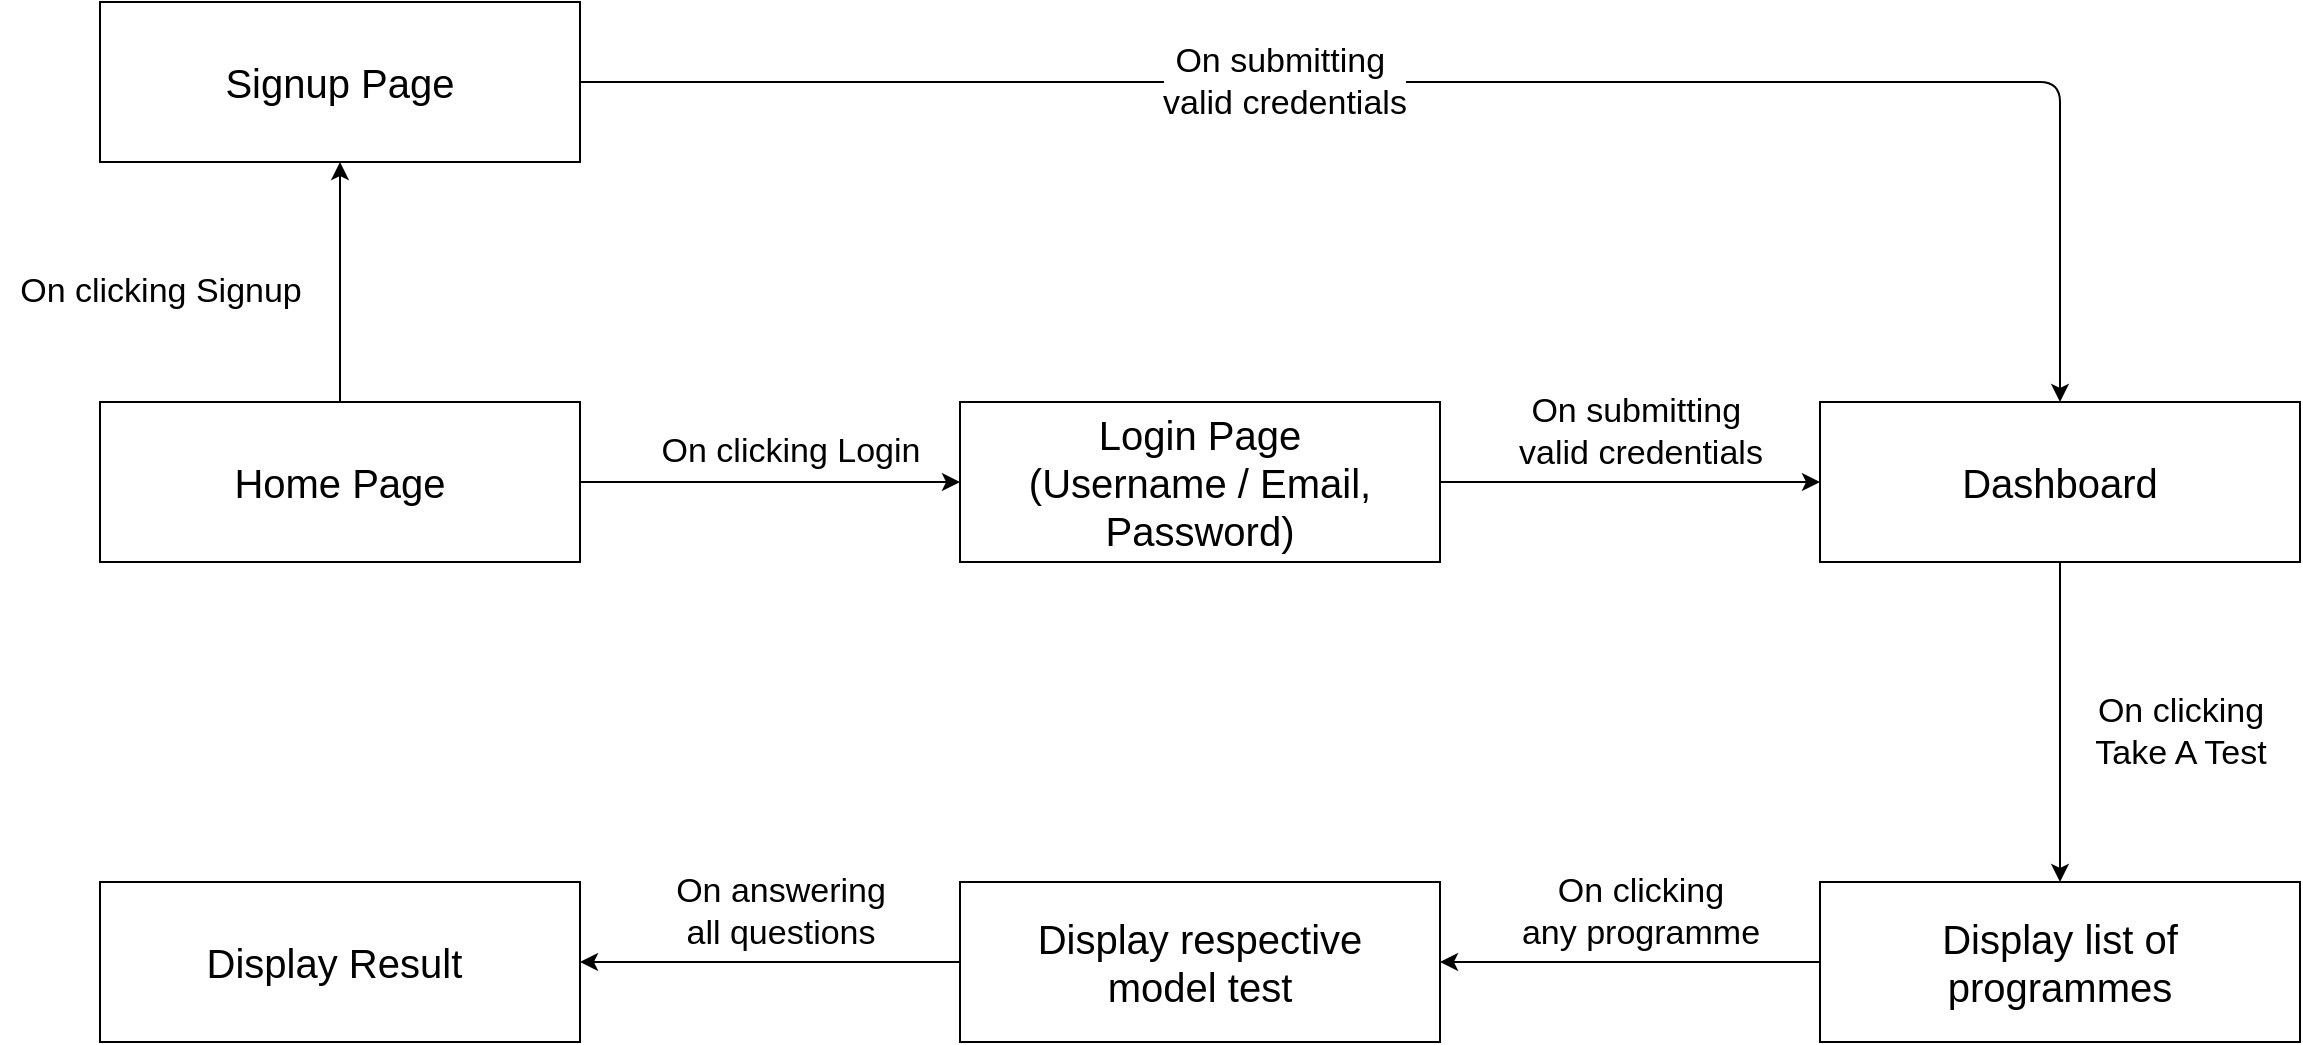 <mxfile version="22.0.2" type="device">
  <diagram name="Page-1" id="notwBj3WDKAcFI2QbNlq">
    <mxGraphModel dx="1840" dy="1247" grid="1" gridSize="10" guides="1" tooltips="1" connect="1" arrows="1" fold="1" page="0" pageScale="1" pageWidth="850" pageHeight="1100" math="0" shadow="0">
      <root>
        <mxCell id="0" />
        <mxCell id="1" parent="0" />
        <mxCell id="FHwATyVVEZQmrkURlo1E-2" value="&lt;font style=&quot;font-size: 20px;&quot;&gt;Login Page&lt;br&gt;(Username / Email, Password)&lt;br&gt;&lt;/font&gt;" style="rounded=0;whiteSpace=wrap;html=1;" parent="1" vertex="1">
          <mxGeometry x="440" y="120" width="240" height="80" as="geometry" />
        </mxCell>
        <mxCell id="FHwATyVVEZQmrkURlo1E-3" value="" style="endArrow=classic;html=1;rounded=0;exitX=1;exitY=0.5;exitDx=0;exitDy=0;entryX=0;entryY=0.5;entryDx=0;entryDy=0;" parent="1" source="FHwATyVVEZQmrkURlo1E-18" target="FHwATyVVEZQmrkURlo1E-2" edge="1">
          <mxGeometry width="50" height="50" relative="1" as="geometry">
            <mxPoint x="250" y="160" as="sourcePoint" />
            <mxPoint x="450" y="240" as="targetPoint" />
          </mxGeometry>
        </mxCell>
        <mxCell id="FHwATyVVEZQmrkURlo1E-4" value="&lt;font style=&quot;font-size: 17px;&quot;&gt;On clicking Login&lt;/font&gt;" style="text;html=1;align=center;verticalAlign=middle;resizable=0;points=[];autosize=1;strokeColor=none;fillColor=none;" parent="1" vertex="1">
          <mxGeometry x="280" y="130" width="150" height="30" as="geometry" />
        </mxCell>
        <mxCell id="FHwATyVVEZQmrkURlo1E-7" value="" style="endArrow=classic;html=1;rounded=0;exitX=1;exitY=0.5;exitDx=0;exitDy=0;entryX=0;entryY=0.5;entryDx=0;entryDy=0;" parent="1" source="FHwATyVVEZQmrkURlo1E-2" target="FHwATyVVEZQmrkURlo1E-8" edge="1">
          <mxGeometry width="50" height="50" relative="1" as="geometry">
            <mxPoint x="680" y="160" as="sourcePoint" />
            <mxPoint x="870" y="160" as="targetPoint" />
          </mxGeometry>
        </mxCell>
        <mxCell id="FHwATyVVEZQmrkURlo1E-8" value="&lt;font style=&quot;font-size: 20px;&quot;&gt;Dashboard&lt;br&gt;&lt;/font&gt;" style="rounded=0;whiteSpace=wrap;html=1;" parent="1" vertex="1">
          <mxGeometry x="870" y="120" width="240" height="80" as="geometry" />
        </mxCell>
        <mxCell id="FHwATyVVEZQmrkURlo1E-9" value="&lt;font style=&quot;font-size: 17px;&quot;&gt;On submitting&amp;nbsp;&lt;br&gt;valid credentials&lt;br&gt;&lt;/font&gt;" style="text;html=1;align=center;verticalAlign=middle;resizable=0;points=[];autosize=1;strokeColor=none;fillColor=none;" parent="1" vertex="1">
          <mxGeometry x="710" y="110" width="140" height="50" as="geometry" />
        </mxCell>
        <mxCell id="FHwATyVVEZQmrkURlo1E-11" value="" style="endArrow=classic;html=1;rounded=0;exitX=0.5;exitY=1;exitDx=0;exitDy=0;entryX=0.5;entryY=0;entryDx=0;entryDy=0;" parent="1" source="FHwATyVVEZQmrkURlo1E-8" target="FHwATyVVEZQmrkURlo1E-12" edge="1">
          <mxGeometry width="50" height="50" relative="1" as="geometry">
            <mxPoint x="800" y="370" as="sourcePoint" />
            <mxPoint x="990" y="360" as="targetPoint" />
          </mxGeometry>
        </mxCell>
        <mxCell id="FHwATyVVEZQmrkURlo1E-12" value="&lt;font style=&quot;font-size: 20px;&quot;&gt;Display list of&lt;br&gt;programmes&lt;br&gt;&lt;/font&gt;" style="rounded=0;whiteSpace=wrap;html=1;" parent="1" vertex="1">
          <mxGeometry x="870" y="360" width="240" height="80" as="geometry" />
        </mxCell>
        <mxCell id="FHwATyVVEZQmrkURlo1E-13" value="&lt;font style=&quot;font-size: 17px;&quot;&gt;On clicking&lt;br&gt;Take A Test&lt;br&gt;&lt;/font&gt;" style="text;html=1;align=center;verticalAlign=middle;resizable=0;points=[];autosize=1;strokeColor=none;fillColor=none;" parent="1" vertex="1">
          <mxGeometry x="1000" y="260" width="100" height="50" as="geometry" />
        </mxCell>
        <mxCell id="FHwATyVVEZQmrkURlo1E-14" value="" style="endArrow=classic;html=1;rounded=0;exitX=0;exitY=0.5;exitDx=0;exitDy=0;entryX=1;entryY=0.5;entryDx=0;entryDy=0;" parent="1" source="FHwATyVVEZQmrkURlo1E-12" target="FHwATyVVEZQmrkURlo1E-16" edge="1">
          <mxGeometry width="50" height="50" relative="1" as="geometry">
            <mxPoint x="989.29" y="440" as="sourcePoint" />
            <mxPoint x="989" y="600" as="targetPoint" />
          </mxGeometry>
        </mxCell>
        <mxCell id="FHwATyVVEZQmrkURlo1E-16" value="&lt;font style=&quot;font-size: 20px;&quot;&gt;Display respective&lt;br&gt;model test&lt;br&gt;&lt;/font&gt;" style="rounded=0;whiteSpace=wrap;html=1;" parent="1" vertex="1">
          <mxGeometry x="440" y="360" width="240" height="80" as="geometry" />
        </mxCell>
        <mxCell id="FHwATyVVEZQmrkURlo1E-17" value="&lt;font style=&quot;font-size: 17px;&quot;&gt;On clicking&lt;br&gt;any programme&lt;br&gt;&lt;/font&gt;" style="text;html=1;align=center;verticalAlign=middle;resizable=0;points=[];autosize=1;strokeColor=none;fillColor=none;" parent="1" vertex="1">
          <mxGeometry x="710" y="350" width="140" height="50" as="geometry" />
        </mxCell>
        <mxCell id="FHwATyVVEZQmrkURlo1E-18" value="&lt;font style=&quot;font-size: 20px;&quot;&gt;Home Page&lt;br&gt;&lt;/font&gt;" style="rounded=0;whiteSpace=wrap;html=1;" parent="1" vertex="1">
          <mxGeometry x="10" y="120" width="240" height="80" as="geometry" />
        </mxCell>
        <mxCell id="FHwATyVVEZQmrkURlo1E-19" value="&lt;font style=&quot;font-size: 20px;&quot;&gt;Display Result&amp;nbsp;&lt;br&gt;&lt;/font&gt;" style="rounded=0;whiteSpace=wrap;html=1;" parent="1" vertex="1">
          <mxGeometry x="10" y="360" width="240" height="80" as="geometry" />
        </mxCell>
        <mxCell id="FHwATyVVEZQmrkURlo1E-20" value="" style="endArrow=classic;html=1;rounded=0;entryX=1;entryY=0.5;entryDx=0;entryDy=0;exitX=0;exitY=0.5;exitDx=0;exitDy=0;" parent="1" source="FHwATyVVEZQmrkURlo1E-16" target="FHwATyVVEZQmrkURlo1E-19" edge="1">
          <mxGeometry width="50" height="50" relative="1" as="geometry">
            <mxPoint x="990" y="680" as="sourcePoint" />
            <mxPoint x="989.58" y="820" as="targetPoint" />
          </mxGeometry>
        </mxCell>
        <mxCell id="FHwATyVVEZQmrkURlo1E-21" value="&lt;font style=&quot;font-size: 17px;&quot;&gt;On answering&lt;br&gt;all questions&lt;br&gt;&lt;/font&gt;" style="text;html=1;align=center;verticalAlign=middle;resizable=0;points=[];autosize=1;strokeColor=none;fillColor=none;" parent="1" vertex="1">
          <mxGeometry x="290" y="350" width="120" height="50" as="geometry" />
        </mxCell>
        <mxCell id="FHwATyVVEZQmrkURlo1E-22" value="" style="endArrow=classic;html=1;rounded=0;exitX=0.5;exitY=0;exitDx=0;exitDy=0;entryX=0.5;entryY=1;entryDx=0;entryDy=0;" parent="1" source="FHwATyVVEZQmrkURlo1E-18" target="FHwATyVVEZQmrkURlo1E-23" edge="1">
          <mxGeometry width="50" height="50" relative="1" as="geometry">
            <mxPoint x="129.79" y="200" as="sourcePoint" />
            <mxPoint x="129.79" y="360" as="targetPoint" />
          </mxGeometry>
        </mxCell>
        <mxCell id="Ix34Y0T6BQv53lLvXX5v-1" style="edgeStyle=orthogonalEdgeStyle;rounded=1;orthogonalLoop=1;jettySize=auto;html=1;exitX=1;exitY=0.5;exitDx=0;exitDy=0;entryX=0.5;entryY=0;entryDx=0;entryDy=0;strokeColor=default;" edge="1" parent="1" source="FHwATyVVEZQmrkURlo1E-23" target="FHwATyVVEZQmrkURlo1E-8">
          <mxGeometry relative="1" as="geometry" />
        </mxCell>
        <mxCell id="Ix34Y0T6BQv53lLvXX5v-3" value="&lt;font style=&quot;font-size: 17px;&quot;&gt;On submitting&amp;nbsp;&lt;br style=&quot;border-color: var(--border-color);&quot;&gt;valid credentials&lt;/font&gt;" style="edgeLabel;html=1;align=center;verticalAlign=middle;resizable=0;points=[];" vertex="1" connectable="0" parent="Ix34Y0T6BQv53lLvXX5v-1">
          <mxGeometry x="-0.218" relative="1" as="geometry">
            <mxPoint as="offset" />
          </mxGeometry>
        </mxCell>
        <mxCell id="FHwATyVVEZQmrkURlo1E-23" value="&lt;font style=&quot;font-size: 20px;&quot;&gt;Signup Page&lt;br&gt;&lt;/font&gt;" style="rounded=0;whiteSpace=wrap;html=1;" parent="1" vertex="1">
          <mxGeometry x="10" y="-80" width="240" height="80" as="geometry" />
        </mxCell>
        <mxCell id="FHwATyVVEZQmrkURlo1E-24" value="&lt;font style=&quot;font-size: 17px;&quot;&gt;On clicking Signup&lt;/font&gt;" style="text;html=1;align=center;verticalAlign=middle;resizable=0;points=[];autosize=1;strokeColor=none;fillColor=none;" parent="1" vertex="1">
          <mxGeometry x="-40" y="50" width="160" height="30" as="geometry" />
        </mxCell>
      </root>
    </mxGraphModel>
  </diagram>
</mxfile>
